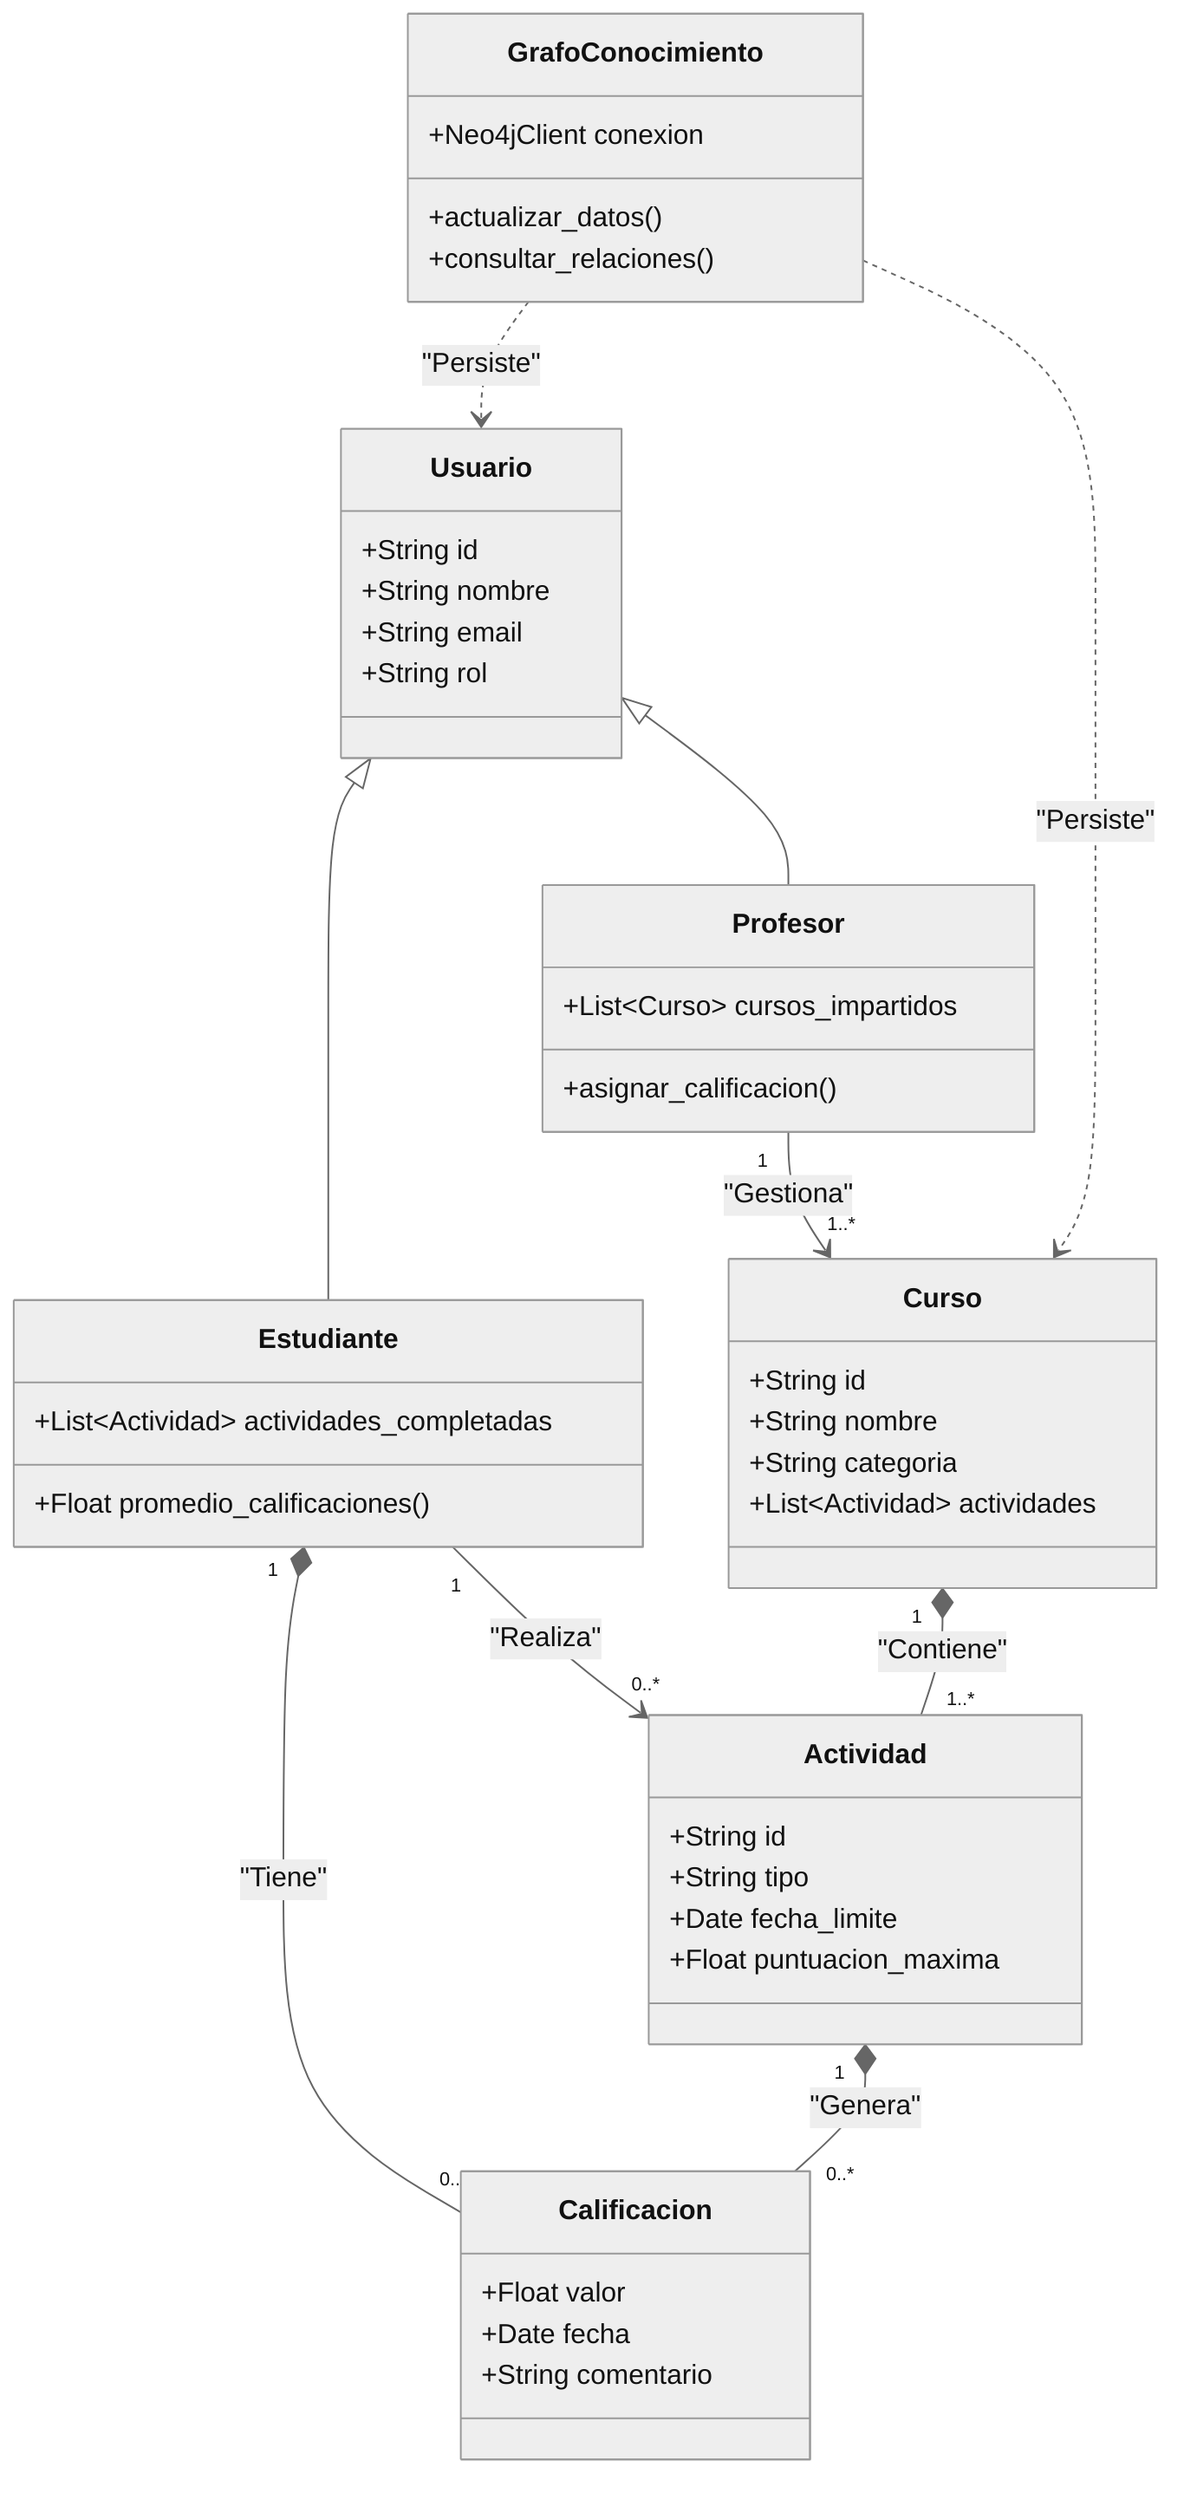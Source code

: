 %%{init: {'theme': 'neutral', 'themeVariables': { 'primaryColor': '#f5f5f5'}}}%%
classDiagram
    %% Entidades principales
    class Usuario {
        +String id
        +String nombre
        +String email
        +String rol
    }

    class Estudiante {
        +List~Actividad~ actividades_completadas
        +Float promedio_calificaciones()
    }

    class Profesor {
        +List~Curso~ cursos_impartidos
        +asignar_calificacion()
    }

    class Curso {
        +String id
        +String nombre
        +String categoria
        +List~Actividad~ actividades
    }

    class Actividad {
        +String id
        +String tipo
        +Date fecha_limite
        +Float puntuacion_maxima
    }

    class Calificacion {
        +Float valor
        +Date fecha
        +String comentario
    }

    class GrafoConocimiento {
        +Neo4jClient conexion
        +actualizar_datos()
        +consultar_relaciones()
    }

    %% Relaciones
    Usuario <|-- Estudiante
    Usuario <|-- Profesor

    Estudiante "1" *-- "0..*" Calificacion : "Tiene"
    Estudiante "1" --> "0..*" Actividad : "Realiza"

    Profesor "1" --> "1..*" Curso : "Gestiona"

    Curso "1" *-- "1..*" Actividad : "Contiene"
    Actividad "1" *-- "0..*" Calificacion : "Genera"

    GrafoConocimiento ..> Usuario : "Persiste"
    GrafoConocimiento ..> Curso : "Persiste"